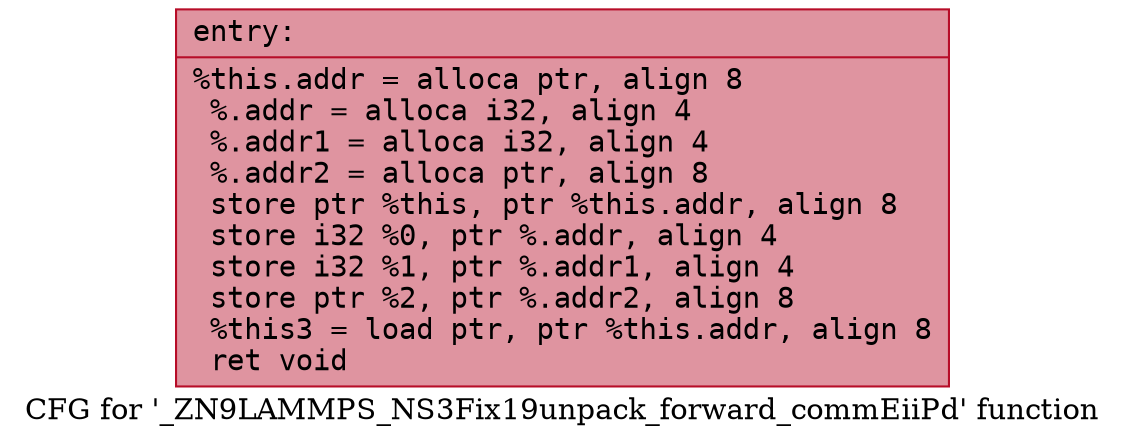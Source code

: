 digraph "CFG for '_ZN9LAMMPS_NS3Fix19unpack_forward_commEiiPd' function" {
	label="CFG for '_ZN9LAMMPS_NS3Fix19unpack_forward_commEiiPd' function";

	Node0x560f40cb4a70 [shape=record,color="#b70d28ff", style=filled, fillcolor="#b70d2870" fontname="Courier",label="{entry:\l|  %this.addr = alloca ptr, align 8\l  %.addr = alloca i32, align 4\l  %.addr1 = alloca i32, align 4\l  %.addr2 = alloca ptr, align 8\l  store ptr %this, ptr %this.addr, align 8\l  store i32 %0, ptr %.addr, align 4\l  store i32 %1, ptr %.addr1, align 4\l  store ptr %2, ptr %.addr2, align 8\l  %this3 = load ptr, ptr %this.addr, align 8\l  ret void\l}"];
}
